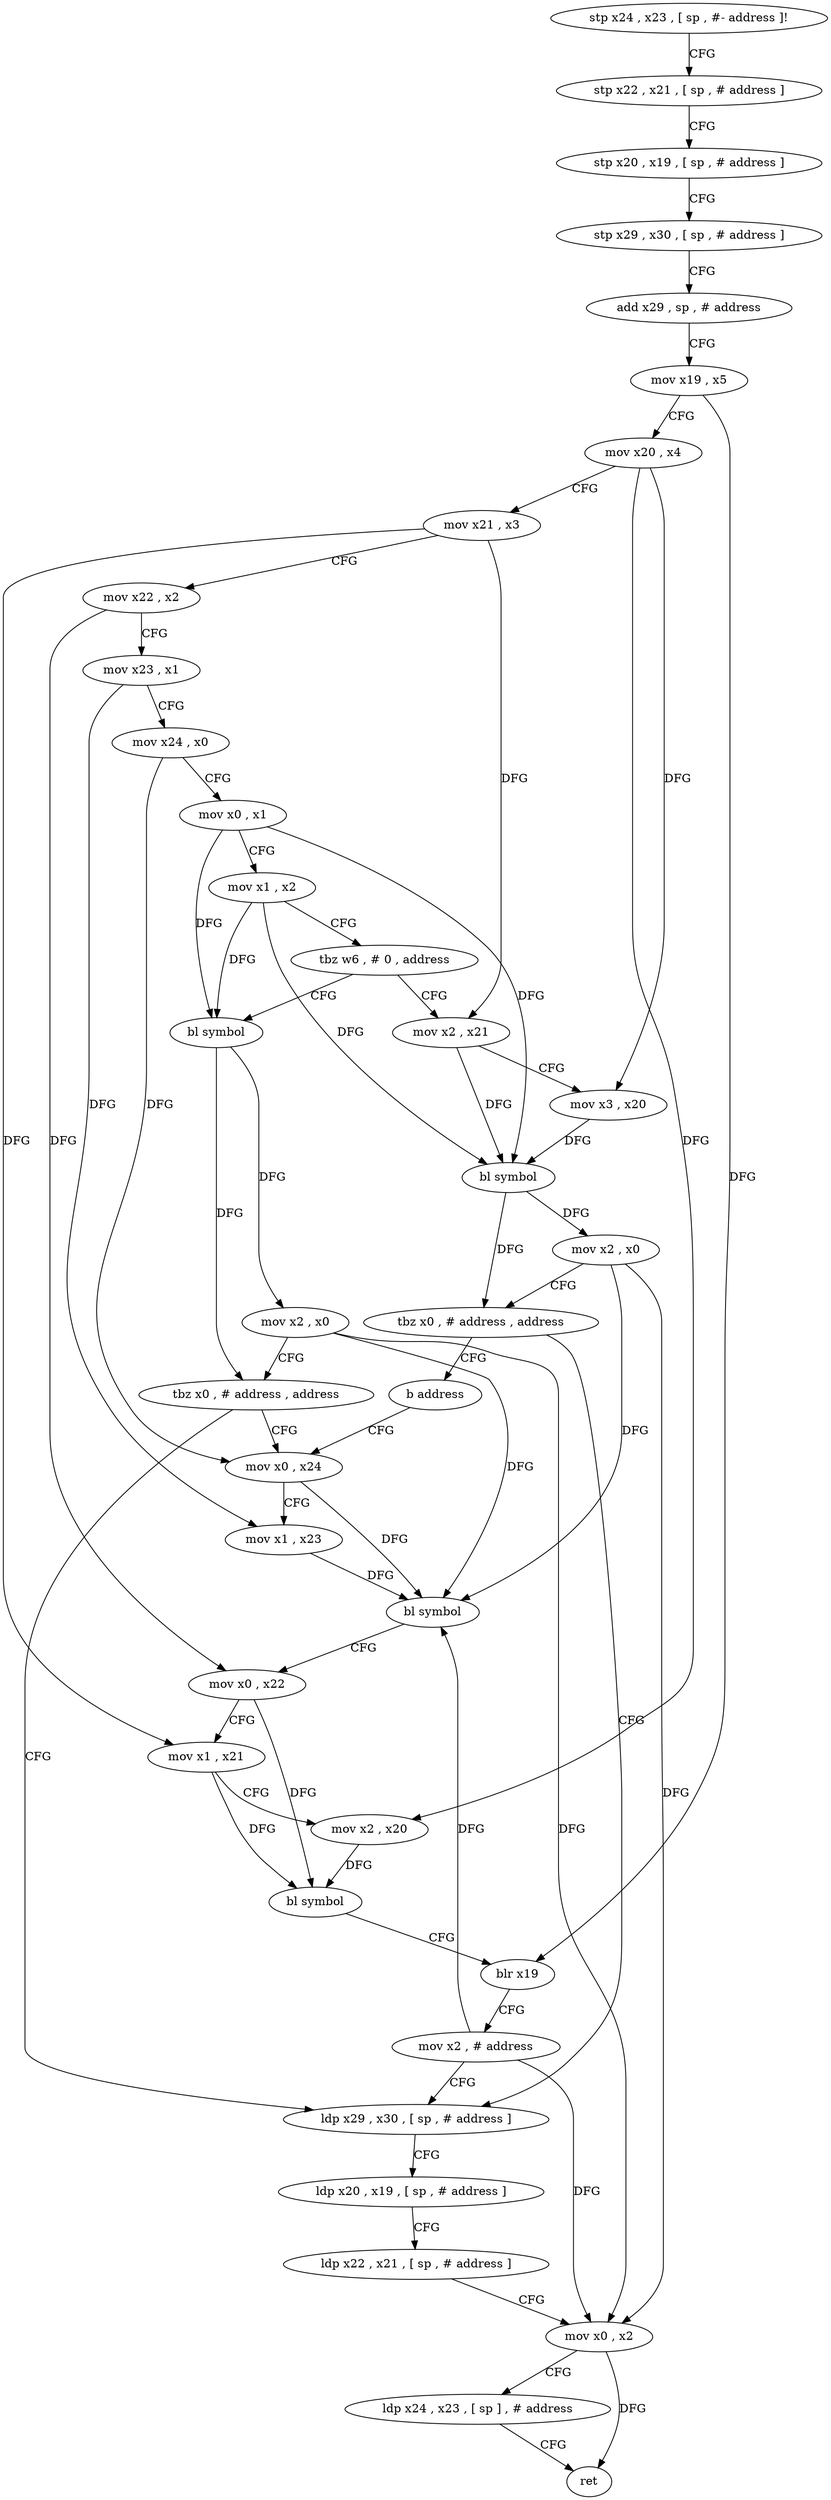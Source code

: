 digraph "func" {
"4222908" [label = "stp x24 , x23 , [ sp , #- address ]!" ]
"4222912" [label = "stp x22 , x21 , [ sp , # address ]" ]
"4222916" [label = "stp x20 , x19 , [ sp , # address ]" ]
"4222920" [label = "stp x29 , x30 , [ sp , # address ]" ]
"4222924" [label = "add x29 , sp , # address" ]
"4222928" [label = "mov x19 , x5" ]
"4222932" [label = "mov x20 , x4" ]
"4222936" [label = "mov x21 , x3" ]
"4222940" [label = "mov x22 , x2" ]
"4222944" [label = "mov x23 , x1" ]
"4222948" [label = "mov x24 , x0" ]
"4222952" [label = "mov x0 , x1" ]
"4222956" [label = "mov x1 , x2" ]
"4222960" [label = "tbz w6 , # 0 , address" ]
"4222988" [label = "bl symbol" ]
"4222964" [label = "mov x2 , x21" ]
"4222992" [label = "mov x2 , x0" ]
"4222996" [label = "tbz x0 , # address , address" ]
"4223036" [label = "ldp x29 , x30 , [ sp , # address ]" ]
"4223000" [label = "mov x0 , x24" ]
"4222968" [label = "mov x3 , x20" ]
"4222972" [label = "bl symbol" ]
"4222976" [label = "mov x2 , x0" ]
"4222980" [label = "tbz x0 , # address , address" ]
"4222984" [label = "b address" ]
"4223040" [label = "ldp x20 , x19 , [ sp , # address ]" ]
"4223044" [label = "ldp x22 , x21 , [ sp , # address ]" ]
"4223048" [label = "mov x0 , x2" ]
"4223052" [label = "ldp x24 , x23 , [ sp ] , # address" ]
"4223056" [label = "ret" ]
"4223004" [label = "mov x1 , x23" ]
"4223008" [label = "bl symbol" ]
"4223012" [label = "mov x0 , x22" ]
"4223016" [label = "mov x1 , x21" ]
"4223020" [label = "mov x2 , x20" ]
"4223024" [label = "bl symbol" ]
"4223028" [label = "blr x19" ]
"4223032" [label = "mov x2 , # address" ]
"4222908" -> "4222912" [ label = "CFG" ]
"4222912" -> "4222916" [ label = "CFG" ]
"4222916" -> "4222920" [ label = "CFG" ]
"4222920" -> "4222924" [ label = "CFG" ]
"4222924" -> "4222928" [ label = "CFG" ]
"4222928" -> "4222932" [ label = "CFG" ]
"4222928" -> "4223028" [ label = "DFG" ]
"4222932" -> "4222936" [ label = "CFG" ]
"4222932" -> "4222968" [ label = "DFG" ]
"4222932" -> "4223020" [ label = "DFG" ]
"4222936" -> "4222940" [ label = "CFG" ]
"4222936" -> "4222964" [ label = "DFG" ]
"4222936" -> "4223016" [ label = "DFG" ]
"4222940" -> "4222944" [ label = "CFG" ]
"4222940" -> "4223012" [ label = "DFG" ]
"4222944" -> "4222948" [ label = "CFG" ]
"4222944" -> "4223004" [ label = "DFG" ]
"4222948" -> "4222952" [ label = "CFG" ]
"4222948" -> "4223000" [ label = "DFG" ]
"4222952" -> "4222956" [ label = "CFG" ]
"4222952" -> "4222988" [ label = "DFG" ]
"4222952" -> "4222972" [ label = "DFG" ]
"4222956" -> "4222960" [ label = "CFG" ]
"4222956" -> "4222988" [ label = "DFG" ]
"4222956" -> "4222972" [ label = "DFG" ]
"4222960" -> "4222988" [ label = "CFG" ]
"4222960" -> "4222964" [ label = "CFG" ]
"4222988" -> "4222992" [ label = "DFG" ]
"4222988" -> "4222996" [ label = "DFG" ]
"4222964" -> "4222968" [ label = "CFG" ]
"4222964" -> "4222972" [ label = "DFG" ]
"4222992" -> "4222996" [ label = "CFG" ]
"4222992" -> "4223048" [ label = "DFG" ]
"4222992" -> "4223008" [ label = "DFG" ]
"4222996" -> "4223036" [ label = "CFG" ]
"4222996" -> "4223000" [ label = "CFG" ]
"4223036" -> "4223040" [ label = "CFG" ]
"4223000" -> "4223004" [ label = "CFG" ]
"4223000" -> "4223008" [ label = "DFG" ]
"4222968" -> "4222972" [ label = "DFG" ]
"4222972" -> "4222976" [ label = "DFG" ]
"4222972" -> "4222980" [ label = "DFG" ]
"4222976" -> "4222980" [ label = "CFG" ]
"4222976" -> "4223048" [ label = "DFG" ]
"4222976" -> "4223008" [ label = "DFG" ]
"4222980" -> "4223036" [ label = "CFG" ]
"4222980" -> "4222984" [ label = "CFG" ]
"4222984" -> "4223000" [ label = "CFG" ]
"4223040" -> "4223044" [ label = "CFG" ]
"4223044" -> "4223048" [ label = "CFG" ]
"4223048" -> "4223052" [ label = "CFG" ]
"4223048" -> "4223056" [ label = "DFG" ]
"4223052" -> "4223056" [ label = "CFG" ]
"4223004" -> "4223008" [ label = "DFG" ]
"4223008" -> "4223012" [ label = "CFG" ]
"4223012" -> "4223016" [ label = "CFG" ]
"4223012" -> "4223024" [ label = "DFG" ]
"4223016" -> "4223020" [ label = "CFG" ]
"4223016" -> "4223024" [ label = "DFG" ]
"4223020" -> "4223024" [ label = "DFG" ]
"4223024" -> "4223028" [ label = "CFG" ]
"4223028" -> "4223032" [ label = "CFG" ]
"4223032" -> "4223036" [ label = "CFG" ]
"4223032" -> "4223048" [ label = "DFG" ]
"4223032" -> "4223008" [ label = "DFG" ]
}
